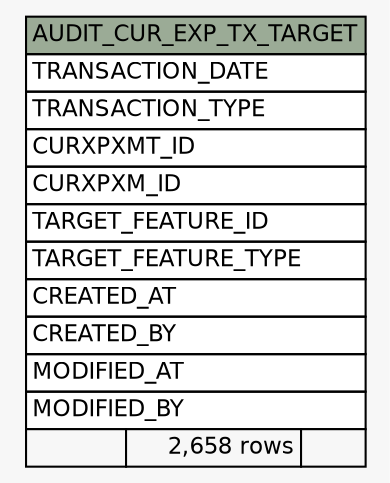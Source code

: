 // dot 2.38.0 on Windows 10 10.0
// SchemaSpy rev Unknown
digraph "AUDIT_CUR_EXP_TX_TARGET" {
  graph [
    rankdir="RL"
    bgcolor="#f7f7f7"
    nodesep="0.18"
    ranksep="0.46"
    fontname="Helvetica"
    fontsize="11"
  ];
  node [
    fontname="Helvetica"
    fontsize="11"
    shape="plaintext"
  ];
  edge [
    arrowsize="0.8"
  ];
  "AUDIT_CUR_EXP_TX_TARGET" [
    label=<
    <TABLE BORDER="0" CELLBORDER="1" CELLSPACING="0" BGCOLOR="#ffffff">
      <TR><TD COLSPAN="3" BGCOLOR="#9bab96" ALIGN="CENTER">AUDIT_CUR_EXP_TX_TARGET</TD></TR>
      <TR><TD PORT="TRANSACTION_DATE" COLSPAN="3" ALIGN="LEFT">TRANSACTION_DATE</TD></TR>
      <TR><TD PORT="TRANSACTION_TYPE" COLSPAN="3" ALIGN="LEFT">TRANSACTION_TYPE</TD></TR>
      <TR><TD PORT="CURXPXMT_ID" COLSPAN="3" ALIGN="LEFT">CURXPXMT_ID</TD></TR>
      <TR><TD PORT="CURXPXM_ID" COLSPAN="3" ALIGN="LEFT">CURXPXM_ID</TD></TR>
      <TR><TD PORT="TARGET_FEATURE_ID" COLSPAN="3" ALIGN="LEFT">TARGET_FEATURE_ID</TD></TR>
      <TR><TD PORT="TARGET_FEATURE_TYPE" COLSPAN="3" ALIGN="LEFT">TARGET_FEATURE_TYPE</TD></TR>
      <TR><TD PORT="CREATED_AT" COLSPAN="3" ALIGN="LEFT">CREATED_AT</TD></TR>
      <TR><TD PORT="CREATED_BY" COLSPAN="3" ALIGN="LEFT">CREATED_BY</TD></TR>
      <TR><TD PORT="MODIFIED_AT" COLSPAN="3" ALIGN="LEFT">MODIFIED_AT</TD></TR>
      <TR><TD PORT="MODIFIED_BY" COLSPAN="3" ALIGN="LEFT">MODIFIED_BY</TD></TR>
      <TR><TD ALIGN="LEFT" BGCOLOR="#f7f7f7">  </TD><TD ALIGN="RIGHT" BGCOLOR="#f7f7f7">2,658 rows</TD><TD ALIGN="RIGHT" BGCOLOR="#f7f7f7">  </TD></TR>
    </TABLE>>
    URL="tables/AUDIT_CUR_EXP_TX_TARGET.html"
    tooltip="AUDIT_CUR_EXP_TX_TARGET"
  ];
}
